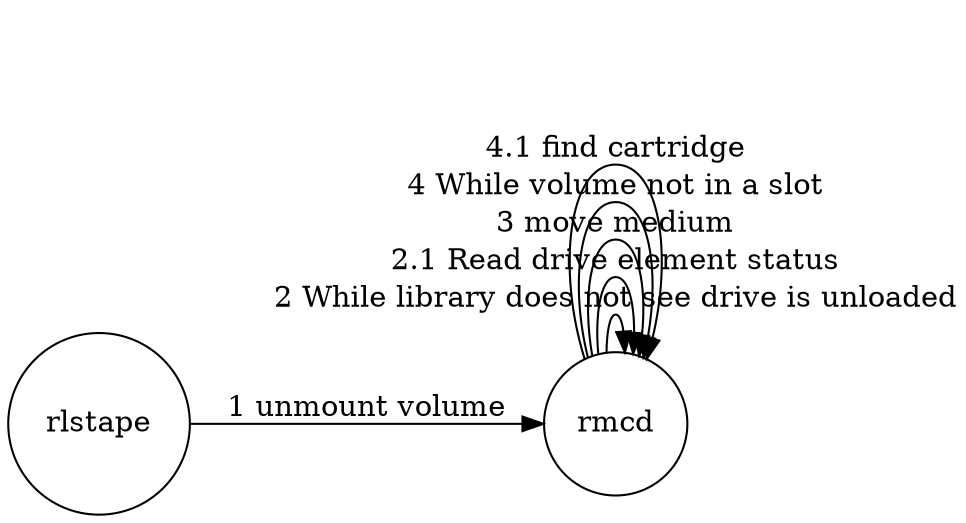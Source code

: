 digraph rlstape_rmcd_scsi {
rankdir=LR;
node [shape = circle];
rlstape -> rmcd [ label =  "1 unmount volume"                              ];
rmcd    -> rmcd [ label =  "2 While library does not see drive is unloaded"];
rmcd    -> rmcd [ label =    "2.1 Read drive element status"               ];
rmcd    -> rmcd [ label =  "3 move medium"                                 ];
rmcd    -> rmcd [ label =  "4 While volume not in a slot"                  ];
rmcd    -> rmcd [ label =    "4.1 find cartridge"                          ];
}
